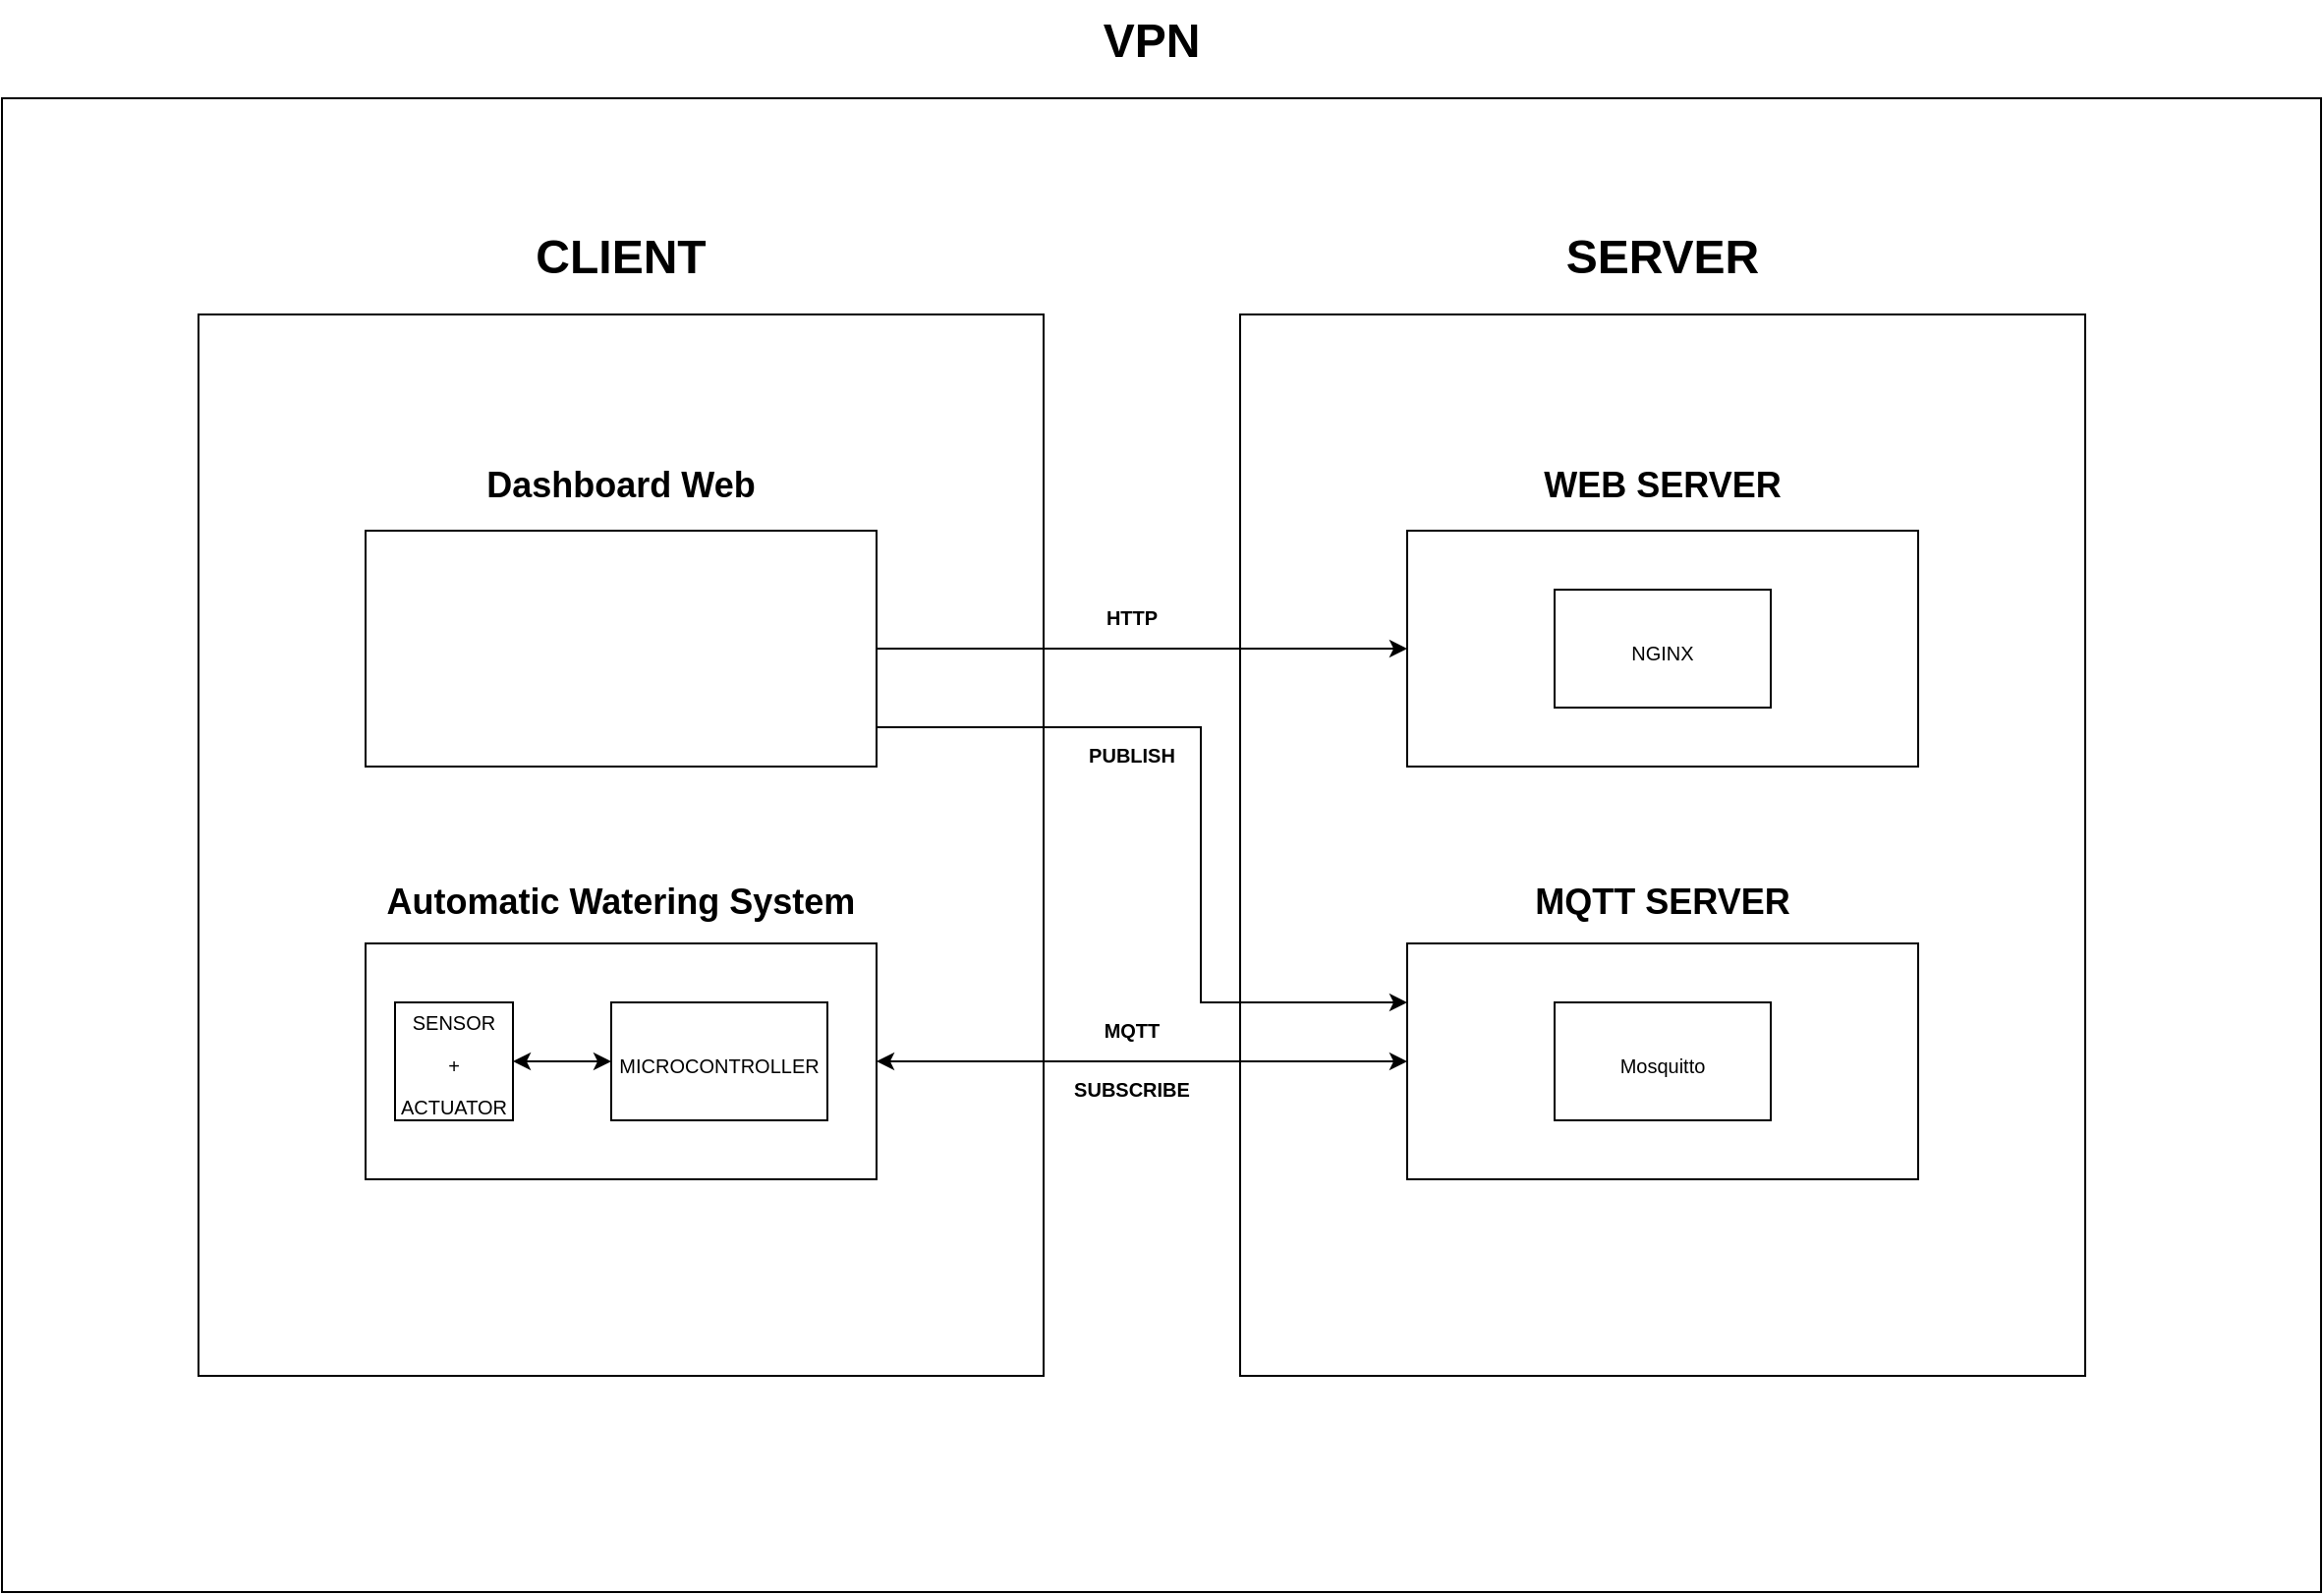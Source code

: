 <mxfile version="20.8.20" type="github">
  <diagram name="design 1" id="KUrA7UWLleb97bcEqy_9">
    <mxGraphModel dx="1062" dy="560" grid="1" gridSize="10" guides="1" tooltips="1" connect="1" arrows="1" fold="1" page="1" pageScale="1" pageWidth="3300" pageHeight="2339" math="0" shadow="0">
      <root>
        <mxCell id="0" />
        <mxCell id="1" parent="0" />
        <mxCell id="vpmTXEuCIFBYxDHL-QPA-28" value="" style="rounded=0;whiteSpace=wrap;html=1;fontSize=10;" vertex="1" parent="1">
          <mxGeometry x="320" y="300" width="1180" height="760" as="geometry" />
        </mxCell>
        <mxCell id="CYDH6EuIZnjbCyi7IanH-1" value="" style="rounded=0;whiteSpace=wrap;html=1;" parent="1" vertex="1">
          <mxGeometry x="420" y="410" width="430" height="540" as="geometry" />
        </mxCell>
        <mxCell id="vpmTXEuCIFBYxDHL-QPA-2" value="&lt;b&gt;&lt;font style=&quot;font-size: 24px;&quot;&gt;CLIENT&lt;/font&gt;&lt;/b&gt;" style="text;whiteSpace=wrap;html=1;align=center;" vertex="1" parent="1">
          <mxGeometry x="600" y="360" width="70" height="30" as="geometry" />
        </mxCell>
        <mxCell id="vpmTXEuCIFBYxDHL-QPA-4" value="" style="rounded=0;whiteSpace=wrap;html=1;" vertex="1" parent="1">
          <mxGeometry x="950" y="410" width="430" height="540" as="geometry" />
        </mxCell>
        <mxCell id="vpmTXEuCIFBYxDHL-QPA-6" value="&lt;b&gt;&lt;font style=&quot;font-size: 24px;&quot;&gt;SERVER&lt;/font&gt;&lt;/b&gt;" style="text;whiteSpace=wrap;html=1;align=center;" vertex="1" parent="1">
          <mxGeometry x="1130" y="360" width="70" height="30" as="geometry" />
        </mxCell>
        <mxCell id="vpmTXEuCIFBYxDHL-QPA-30" style="edgeStyle=orthogonalEdgeStyle;rounded=0;orthogonalLoop=1;jettySize=auto;html=1;entryX=0;entryY=0.5;entryDx=0;entryDy=0;fontSize=10;startArrow=none;startFill=0;" edge="1" parent="1" source="vpmTXEuCIFBYxDHL-QPA-7" target="vpmTXEuCIFBYxDHL-QPA-24">
          <mxGeometry relative="1" as="geometry" />
        </mxCell>
        <mxCell id="vpmTXEuCIFBYxDHL-QPA-40" style="edgeStyle=orthogonalEdgeStyle;rounded=0;orthogonalLoop=1;jettySize=auto;html=1;entryX=0;entryY=0.25;entryDx=0;entryDy=0;fontSize=10;startArrow=none;startFill=0;" edge="1" parent="1" source="vpmTXEuCIFBYxDHL-QPA-7" target="vpmTXEuCIFBYxDHL-QPA-26">
          <mxGeometry relative="1" as="geometry">
            <Array as="points">
              <mxPoint x="930" y="620" />
              <mxPoint x="930" y="760" />
            </Array>
          </mxGeometry>
        </mxCell>
        <mxCell id="vpmTXEuCIFBYxDHL-QPA-7" value="" style="rounded=0;whiteSpace=wrap;html=1;fontSize=24;" vertex="1" parent="1">
          <mxGeometry x="505" y="520" width="260" height="120" as="geometry" />
        </mxCell>
        <mxCell id="vpmTXEuCIFBYxDHL-QPA-8" value="&lt;b style=&quot;&quot;&gt;&lt;font style=&quot;font-size: 18px;&quot;&gt;Dashboard Web&lt;/font&gt;&lt;/b&gt;" style="text;whiteSpace=wrap;html=1;align=center;" vertex="1" parent="1">
          <mxGeometry x="505" y="480" width="260" height="30" as="geometry" />
        </mxCell>
        <mxCell id="vpmTXEuCIFBYxDHL-QPA-33" style="edgeStyle=orthogonalEdgeStyle;rounded=0;orthogonalLoop=1;jettySize=auto;html=1;fontSize=10;startArrow=classic;startFill=1;" edge="1" parent="1" source="vpmTXEuCIFBYxDHL-QPA-9" target="vpmTXEuCIFBYxDHL-QPA-26">
          <mxGeometry relative="1" as="geometry" />
        </mxCell>
        <mxCell id="vpmTXEuCIFBYxDHL-QPA-9" value="" style="rounded=0;whiteSpace=wrap;html=1;fontSize=24;" vertex="1" parent="1">
          <mxGeometry x="505" y="730" width="260" height="120" as="geometry" />
        </mxCell>
        <mxCell id="vpmTXEuCIFBYxDHL-QPA-10" value="&lt;b style=&quot;&quot;&gt;&lt;font style=&quot;font-size: 18px;&quot;&gt;Automatic Watering System&lt;/font&gt;&lt;/b&gt;" style="text;whiteSpace=wrap;html=1;align=center;" vertex="1" parent="1">
          <mxGeometry x="505" y="692" width="260" height="30" as="geometry" />
        </mxCell>
        <mxCell id="vpmTXEuCIFBYxDHL-QPA-14" value="&lt;font style=&quot;font-size: 10px;&quot;&gt;SENSOR&lt;br&gt;+ ACTUATOR&lt;/font&gt;" style="rounded=0;whiteSpace=wrap;html=1;fontSize=18;" vertex="1" parent="1">
          <mxGeometry x="520" y="760" width="60" height="60" as="geometry" />
        </mxCell>
        <mxCell id="vpmTXEuCIFBYxDHL-QPA-16" style="edgeStyle=orthogonalEdgeStyle;rounded=0;orthogonalLoop=1;jettySize=auto;html=1;entryX=1;entryY=0.5;entryDx=0;entryDy=0;fontSize=10;startArrow=classic;startFill=1;" edge="1" parent="1" source="vpmTXEuCIFBYxDHL-QPA-15" target="vpmTXEuCIFBYxDHL-QPA-14">
          <mxGeometry relative="1" as="geometry" />
        </mxCell>
        <mxCell id="vpmTXEuCIFBYxDHL-QPA-15" value="&lt;span style=&quot;font-size: 10px;&quot;&gt;MICROCONTROLLER&lt;/span&gt;" style="rounded=0;whiteSpace=wrap;html=1;fontSize=18;" vertex="1" parent="1">
          <mxGeometry x="630" y="760" width="110" height="60" as="geometry" />
        </mxCell>
        <mxCell id="vpmTXEuCIFBYxDHL-QPA-24" value="" style="rounded=0;whiteSpace=wrap;html=1;fontSize=24;" vertex="1" parent="1">
          <mxGeometry x="1035" y="520" width="260" height="120" as="geometry" />
        </mxCell>
        <mxCell id="vpmTXEuCIFBYxDHL-QPA-25" value="&lt;b style=&quot;&quot;&gt;&lt;font style=&quot;font-size: 18px;&quot;&gt;WEB SERVER&lt;/font&gt;&lt;/b&gt;" style="text;whiteSpace=wrap;html=1;align=center;" vertex="1" parent="1">
          <mxGeometry x="1035" y="480" width="260" height="30" as="geometry" />
        </mxCell>
        <mxCell id="vpmTXEuCIFBYxDHL-QPA-26" value="" style="rounded=0;whiteSpace=wrap;html=1;fontSize=24;" vertex="1" parent="1">
          <mxGeometry x="1035" y="730" width="260" height="120" as="geometry" />
        </mxCell>
        <mxCell id="vpmTXEuCIFBYxDHL-QPA-27" value="&lt;b style=&quot;&quot;&gt;&lt;font style=&quot;font-size: 18px;&quot;&gt;MQTT SERVER&lt;/font&gt;&lt;/b&gt;" style="text;whiteSpace=wrap;html=1;align=center;" vertex="1" parent="1">
          <mxGeometry x="1035" y="692" width="260" height="30" as="geometry" />
        </mxCell>
        <mxCell id="vpmTXEuCIFBYxDHL-QPA-29" value="&lt;b&gt;&lt;font style=&quot;font-size: 24px;&quot;&gt;VPN&lt;/font&gt;&lt;/b&gt;" style="text;whiteSpace=wrap;html=1;align=center;" vertex="1" parent="1">
          <mxGeometry x="870" y="250" width="70" height="30" as="geometry" />
        </mxCell>
        <mxCell id="vpmTXEuCIFBYxDHL-QPA-32" value="&lt;b&gt;&lt;font style=&quot;font-size: 10px;&quot;&gt;HTTP&lt;/font&gt;&lt;/b&gt;" style="text;whiteSpace=wrap;html=1;align=center;" vertex="1" parent="1">
          <mxGeometry x="860" y="550" width="70" height="30" as="geometry" />
        </mxCell>
        <mxCell id="vpmTXEuCIFBYxDHL-QPA-34" value="&lt;b&gt;&lt;font style=&quot;font-size: 10px;&quot;&gt;MQTT&lt;/font&gt;&lt;/b&gt;" style="text;whiteSpace=wrap;html=1;align=center;" vertex="1" parent="1">
          <mxGeometry x="860" y="760" width="70" height="30" as="geometry" />
        </mxCell>
        <mxCell id="vpmTXEuCIFBYxDHL-QPA-35" value="&lt;b&gt;&lt;font style=&quot;font-size: 10px;&quot;&gt;SUBSCRIBE&lt;/font&gt;&lt;/b&gt;" style="text;whiteSpace=wrap;html=1;align=center;" vertex="1" parent="1">
          <mxGeometry x="860" y="790" width="70" height="30" as="geometry" />
        </mxCell>
        <mxCell id="vpmTXEuCIFBYxDHL-QPA-36" value="&lt;b&gt;&lt;font style=&quot;font-size: 10px;&quot;&gt;PUBLISH&lt;/font&gt;&lt;/b&gt;" style="text;whiteSpace=wrap;html=1;align=center;" vertex="1" parent="1">
          <mxGeometry x="860" y="620" width="70" height="30" as="geometry" />
        </mxCell>
        <mxCell id="vpmTXEuCIFBYxDHL-QPA-42" value="&lt;span style=&quot;font-size: 10px;&quot;&gt;NGINX&lt;/span&gt;" style="rounded=0;whiteSpace=wrap;html=1;fontSize=18;" vertex="1" parent="1">
          <mxGeometry x="1110" y="550" width="110" height="60" as="geometry" />
        </mxCell>
        <mxCell id="vpmTXEuCIFBYxDHL-QPA-43" value="&lt;span style=&quot;font-size: 10px;&quot;&gt;Mosquitto&lt;/span&gt;" style="rounded=0;whiteSpace=wrap;html=1;fontSize=18;" vertex="1" parent="1">
          <mxGeometry x="1110" y="760" width="110" height="60" as="geometry" />
        </mxCell>
      </root>
    </mxGraphModel>
  </diagram>
</mxfile>
